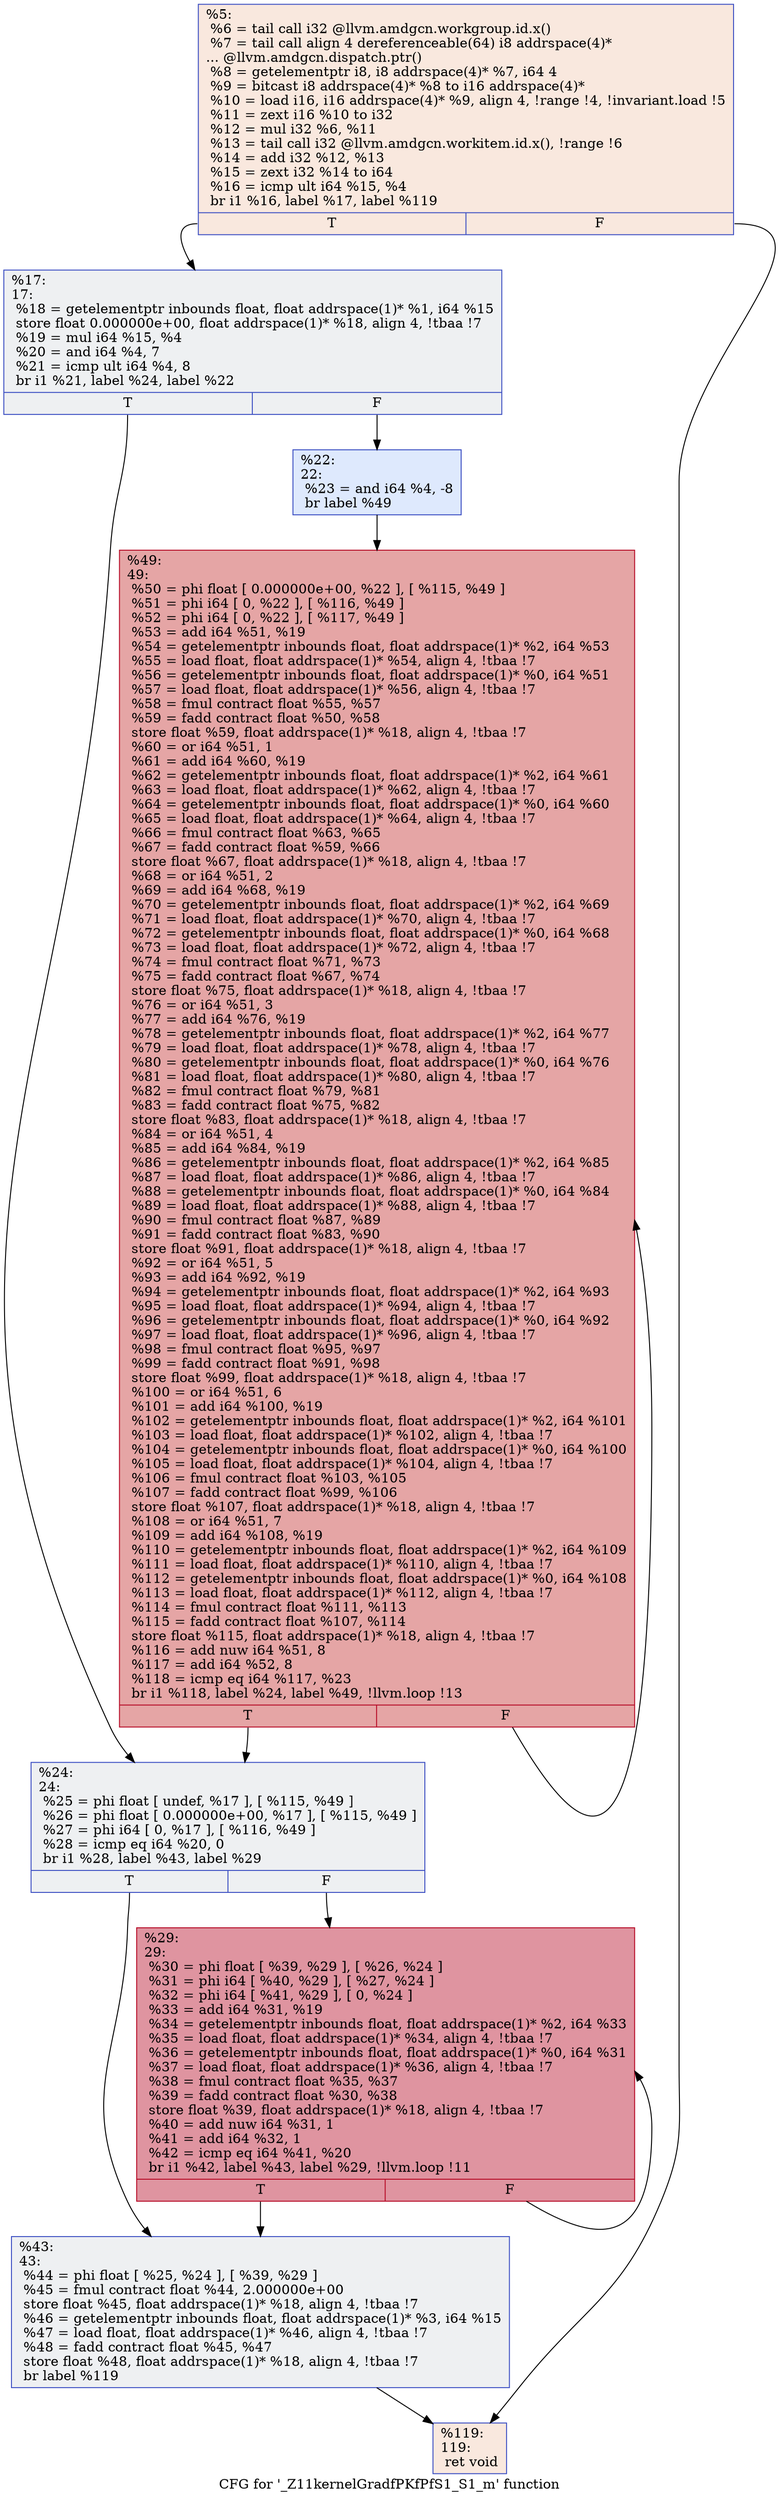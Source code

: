 digraph "CFG for '_Z11kernelGradfPKfPfS1_S1_m' function" {
	label="CFG for '_Z11kernelGradfPKfPfS1_S1_m' function";

	Node0x579a6c0 [shape=record,color="#3d50c3ff", style=filled, fillcolor="#f2cab570",label="{%5:\l  %6 = tail call i32 @llvm.amdgcn.workgroup.id.x()\l  %7 = tail call align 4 dereferenceable(64) i8 addrspace(4)*\l... @llvm.amdgcn.dispatch.ptr()\l  %8 = getelementptr i8, i8 addrspace(4)* %7, i64 4\l  %9 = bitcast i8 addrspace(4)* %8 to i16 addrspace(4)*\l  %10 = load i16, i16 addrspace(4)* %9, align 4, !range !4, !invariant.load !5\l  %11 = zext i16 %10 to i32\l  %12 = mul i32 %6, %11\l  %13 = tail call i32 @llvm.amdgcn.workitem.id.x(), !range !6\l  %14 = add i32 %12, %13\l  %15 = zext i32 %14 to i64\l  %16 = icmp ult i64 %15, %4\l  br i1 %16, label %17, label %119\l|{<s0>T|<s1>F}}"];
	Node0x579a6c0:s0 -> Node0x579b1b0;
	Node0x579a6c0:s1 -> Node0x579c700;
	Node0x579b1b0 [shape=record,color="#3d50c3ff", style=filled, fillcolor="#d9dce170",label="{%17:\l17:                                               \l  %18 = getelementptr inbounds float, float addrspace(1)* %1, i64 %15\l  store float 0.000000e+00, float addrspace(1)* %18, align 4, !tbaa !7\l  %19 = mul i64 %15, %4\l  %20 = and i64 %4, 7\l  %21 = icmp ult i64 %4, 8\l  br i1 %21, label %24, label %22\l|{<s0>T|<s1>F}}"];
	Node0x579b1b0:s0 -> Node0x579d6a0;
	Node0x579b1b0:s1 -> Node0x579d730;
	Node0x579d730 [shape=record,color="#3d50c3ff", style=filled, fillcolor="#b5cdfa70",label="{%22:\l22:                                               \l  %23 = and i64 %4, -8\l  br label %49\l}"];
	Node0x579d730 -> Node0x579d930;
	Node0x579d6a0 [shape=record,color="#3d50c3ff", style=filled, fillcolor="#d9dce170",label="{%24:\l24:                                               \l  %25 = phi float [ undef, %17 ], [ %115, %49 ]\l  %26 = phi float [ 0.000000e+00, %17 ], [ %115, %49 ]\l  %27 = phi i64 [ 0, %17 ], [ %116, %49 ]\l  %28 = icmp eq i64 %20, 0\l  br i1 %28, label %43, label %29\l|{<s0>T|<s1>F}}"];
	Node0x579d6a0:s0 -> Node0x579e180;
	Node0x579d6a0:s1 -> Node0x579e210;
	Node0x579e210 [shape=record,color="#b70d28ff", style=filled, fillcolor="#b70d2870",label="{%29:\l29:                                               \l  %30 = phi float [ %39, %29 ], [ %26, %24 ]\l  %31 = phi i64 [ %40, %29 ], [ %27, %24 ]\l  %32 = phi i64 [ %41, %29 ], [ 0, %24 ]\l  %33 = add i64 %31, %19\l  %34 = getelementptr inbounds float, float addrspace(1)* %2, i64 %33\l  %35 = load float, float addrspace(1)* %34, align 4, !tbaa !7\l  %36 = getelementptr inbounds float, float addrspace(1)* %0, i64 %31\l  %37 = load float, float addrspace(1)* %36, align 4, !tbaa !7\l  %38 = fmul contract float %35, %37\l  %39 = fadd contract float %30, %38\l  store float %39, float addrspace(1)* %18, align 4, !tbaa !7\l  %40 = add nuw i64 %31, 1\l  %41 = add i64 %32, 1\l  %42 = icmp eq i64 %41, %20\l  br i1 %42, label %43, label %29, !llvm.loop !11\l|{<s0>T|<s1>F}}"];
	Node0x579e210:s0 -> Node0x579e180;
	Node0x579e210:s1 -> Node0x579e210;
	Node0x579e180 [shape=record,color="#3d50c3ff", style=filled, fillcolor="#d9dce170",label="{%43:\l43:                                               \l  %44 = phi float [ %25, %24 ], [ %39, %29 ]\l  %45 = fmul contract float %44, 2.000000e+00\l  store float %45, float addrspace(1)* %18, align 4, !tbaa !7\l  %46 = getelementptr inbounds float, float addrspace(1)* %3, i64 %15\l  %47 = load float, float addrspace(1)* %46, align 4, !tbaa !7\l  %48 = fadd contract float %45, %47\l  store float %48, float addrspace(1)* %18, align 4, !tbaa !7\l  br label %119\l}"];
	Node0x579e180 -> Node0x579c700;
	Node0x579d930 [shape=record,color="#b70d28ff", style=filled, fillcolor="#c5333470",label="{%49:\l49:                                               \l  %50 = phi float [ 0.000000e+00, %22 ], [ %115, %49 ]\l  %51 = phi i64 [ 0, %22 ], [ %116, %49 ]\l  %52 = phi i64 [ 0, %22 ], [ %117, %49 ]\l  %53 = add i64 %51, %19\l  %54 = getelementptr inbounds float, float addrspace(1)* %2, i64 %53\l  %55 = load float, float addrspace(1)* %54, align 4, !tbaa !7\l  %56 = getelementptr inbounds float, float addrspace(1)* %0, i64 %51\l  %57 = load float, float addrspace(1)* %56, align 4, !tbaa !7\l  %58 = fmul contract float %55, %57\l  %59 = fadd contract float %50, %58\l  store float %59, float addrspace(1)* %18, align 4, !tbaa !7\l  %60 = or i64 %51, 1\l  %61 = add i64 %60, %19\l  %62 = getelementptr inbounds float, float addrspace(1)* %2, i64 %61\l  %63 = load float, float addrspace(1)* %62, align 4, !tbaa !7\l  %64 = getelementptr inbounds float, float addrspace(1)* %0, i64 %60\l  %65 = load float, float addrspace(1)* %64, align 4, !tbaa !7\l  %66 = fmul contract float %63, %65\l  %67 = fadd contract float %59, %66\l  store float %67, float addrspace(1)* %18, align 4, !tbaa !7\l  %68 = or i64 %51, 2\l  %69 = add i64 %68, %19\l  %70 = getelementptr inbounds float, float addrspace(1)* %2, i64 %69\l  %71 = load float, float addrspace(1)* %70, align 4, !tbaa !7\l  %72 = getelementptr inbounds float, float addrspace(1)* %0, i64 %68\l  %73 = load float, float addrspace(1)* %72, align 4, !tbaa !7\l  %74 = fmul contract float %71, %73\l  %75 = fadd contract float %67, %74\l  store float %75, float addrspace(1)* %18, align 4, !tbaa !7\l  %76 = or i64 %51, 3\l  %77 = add i64 %76, %19\l  %78 = getelementptr inbounds float, float addrspace(1)* %2, i64 %77\l  %79 = load float, float addrspace(1)* %78, align 4, !tbaa !7\l  %80 = getelementptr inbounds float, float addrspace(1)* %0, i64 %76\l  %81 = load float, float addrspace(1)* %80, align 4, !tbaa !7\l  %82 = fmul contract float %79, %81\l  %83 = fadd contract float %75, %82\l  store float %83, float addrspace(1)* %18, align 4, !tbaa !7\l  %84 = or i64 %51, 4\l  %85 = add i64 %84, %19\l  %86 = getelementptr inbounds float, float addrspace(1)* %2, i64 %85\l  %87 = load float, float addrspace(1)* %86, align 4, !tbaa !7\l  %88 = getelementptr inbounds float, float addrspace(1)* %0, i64 %84\l  %89 = load float, float addrspace(1)* %88, align 4, !tbaa !7\l  %90 = fmul contract float %87, %89\l  %91 = fadd contract float %83, %90\l  store float %91, float addrspace(1)* %18, align 4, !tbaa !7\l  %92 = or i64 %51, 5\l  %93 = add i64 %92, %19\l  %94 = getelementptr inbounds float, float addrspace(1)* %2, i64 %93\l  %95 = load float, float addrspace(1)* %94, align 4, !tbaa !7\l  %96 = getelementptr inbounds float, float addrspace(1)* %0, i64 %92\l  %97 = load float, float addrspace(1)* %96, align 4, !tbaa !7\l  %98 = fmul contract float %95, %97\l  %99 = fadd contract float %91, %98\l  store float %99, float addrspace(1)* %18, align 4, !tbaa !7\l  %100 = or i64 %51, 6\l  %101 = add i64 %100, %19\l  %102 = getelementptr inbounds float, float addrspace(1)* %2, i64 %101\l  %103 = load float, float addrspace(1)* %102, align 4, !tbaa !7\l  %104 = getelementptr inbounds float, float addrspace(1)* %0, i64 %100\l  %105 = load float, float addrspace(1)* %104, align 4, !tbaa !7\l  %106 = fmul contract float %103, %105\l  %107 = fadd contract float %99, %106\l  store float %107, float addrspace(1)* %18, align 4, !tbaa !7\l  %108 = or i64 %51, 7\l  %109 = add i64 %108, %19\l  %110 = getelementptr inbounds float, float addrspace(1)* %2, i64 %109\l  %111 = load float, float addrspace(1)* %110, align 4, !tbaa !7\l  %112 = getelementptr inbounds float, float addrspace(1)* %0, i64 %108\l  %113 = load float, float addrspace(1)* %112, align 4, !tbaa !7\l  %114 = fmul contract float %111, %113\l  %115 = fadd contract float %107, %114\l  store float %115, float addrspace(1)* %18, align 4, !tbaa !7\l  %116 = add nuw i64 %51, 8\l  %117 = add i64 %52, 8\l  %118 = icmp eq i64 %117, %23\l  br i1 %118, label %24, label %49, !llvm.loop !13\l|{<s0>T|<s1>F}}"];
	Node0x579d930:s0 -> Node0x579d6a0;
	Node0x579d930:s1 -> Node0x579d930;
	Node0x579c700 [shape=record,color="#3d50c3ff", style=filled, fillcolor="#f2cab570",label="{%119:\l119:                                              \l  ret void\l}"];
}
